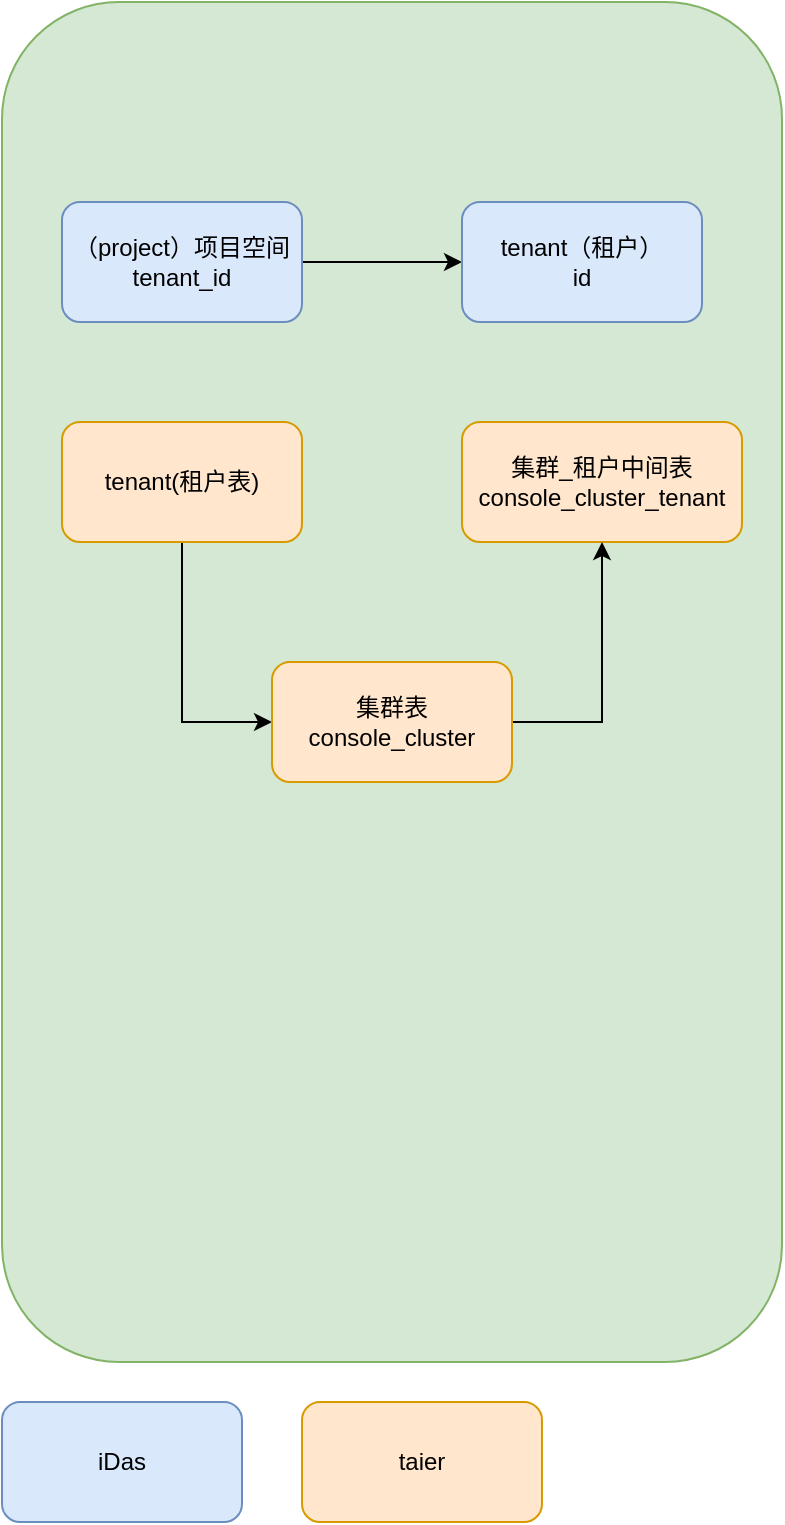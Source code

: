 <mxfile version="16.6.7" type="github">
  <diagram id="3Z-sJ1tQZvgvWyGCWQk1" name="第 1 页">
    <mxGraphModel dx="1865" dy="1692" grid="1" gridSize="10" guides="1" tooltips="1" connect="1" arrows="1" fold="1" page="1" pageScale="1" pageWidth="827" pageHeight="1169" math="0" shadow="0">
      <root>
        <mxCell id="0" />
        <mxCell id="1" parent="0" />
        <mxCell id="Ku-AFJ_3S5Cv2QX4zt5V-17" value="" style="rounded=1;whiteSpace=wrap;html=1;fillColor=#d5e8d4;strokeColor=#82b366;" vertex="1" parent="1">
          <mxGeometry x="-50" y="-70" width="390" height="680" as="geometry" />
        </mxCell>
        <mxCell id="Ku-AFJ_3S5Cv2QX4zt5V-18" value="iDas" style="rounded=1;whiteSpace=wrap;html=1;fillColor=#dae8fc;strokeColor=#6c8ebf;" vertex="1" parent="1">
          <mxGeometry x="-50" y="630" width="120" height="60" as="geometry" />
        </mxCell>
        <mxCell id="Ku-AFJ_3S5Cv2QX4zt5V-27" value="" style="edgeStyle=orthogonalEdgeStyle;rounded=0;orthogonalLoop=1;jettySize=auto;html=1;" edge="1" parent="1" source="Ku-AFJ_3S5Cv2QX4zt5V-25" target="Ku-AFJ_3S5Cv2QX4zt5V-26">
          <mxGeometry relative="1" as="geometry" />
        </mxCell>
        <mxCell id="Ku-AFJ_3S5Cv2QX4zt5V-25" value="（project）项目空间&lt;br&gt;tenant_id" style="rounded=1;whiteSpace=wrap;html=1;fillColor=#dae8fc;strokeColor=#6c8ebf;" vertex="1" parent="1">
          <mxGeometry x="-20" y="30" width="120" height="60" as="geometry" />
        </mxCell>
        <mxCell id="Ku-AFJ_3S5Cv2QX4zt5V-26" value="tenant（租户）&lt;br&gt;id" style="whiteSpace=wrap;html=1;fillColor=#dae8fc;strokeColor=#6c8ebf;rounded=1;" vertex="1" parent="1">
          <mxGeometry x="180" y="30" width="120" height="60" as="geometry" />
        </mxCell>
        <mxCell id="Ku-AFJ_3S5Cv2QX4zt5V-34" value="" style="edgeStyle=orthogonalEdgeStyle;rounded=0;orthogonalLoop=1;jettySize=auto;html=1;entryX=0;entryY=0.5;entryDx=0;entryDy=0;" edge="1" parent="1" source="Ku-AFJ_3S5Cv2QX4zt5V-28" target="Ku-AFJ_3S5Cv2QX4zt5V-33">
          <mxGeometry relative="1" as="geometry" />
        </mxCell>
        <mxCell id="Ku-AFJ_3S5Cv2QX4zt5V-28" value="tenant(租户表)" style="rounded=1;whiteSpace=wrap;html=1;fillColor=#ffe6cc;strokeColor=#d79b00;" vertex="1" parent="1">
          <mxGeometry x="-20" y="140" width="120" height="60" as="geometry" />
        </mxCell>
        <mxCell id="Ku-AFJ_3S5Cv2QX4zt5V-31" value="集群_租户中间表&lt;br&gt;console_cluster_tenant" style="whiteSpace=wrap;html=1;fillColor=#ffe6cc;strokeColor=#d79b00;rounded=1;" vertex="1" parent="1">
          <mxGeometry x="180" y="140" width="140" height="60" as="geometry" />
        </mxCell>
        <mxCell id="Ku-AFJ_3S5Cv2QX4zt5V-35" style="edgeStyle=orthogonalEdgeStyle;rounded=0;orthogonalLoop=1;jettySize=auto;html=1;entryX=0.5;entryY=1;entryDx=0;entryDy=0;exitX=1;exitY=0.5;exitDx=0;exitDy=0;" edge="1" parent="1" source="Ku-AFJ_3S5Cv2QX4zt5V-33" target="Ku-AFJ_3S5Cv2QX4zt5V-31">
          <mxGeometry relative="1" as="geometry" />
        </mxCell>
        <mxCell id="Ku-AFJ_3S5Cv2QX4zt5V-33" value="集群表&lt;br&gt;console_cluster" style="whiteSpace=wrap;html=1;fillColor=#ffe6cc;strokeColor=#d79b00;rounded=1;" vertex="1" parent="1">
          <mxGeometry x="85" y="260" width="120" height="60" as="geometry" />
        </mxCell>
        <mxCell id="Ku-AFJ_3S5Cv2QX4zt5V-36" value="taier" style="whiteSpace=wrap;html=1;fillColor=#ffe6cc;strokeColor=#d79b00;rounded=1;" vertex="1" parent="1">
          <mxGeometry x="100" y="630" width="120" height="60" as="geometry" />
        </mxCell>
      </root>
    </mxGraphModel>
  </diagram>
</mxfile>
